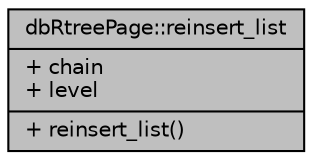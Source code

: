 digraph "dbRtreePage::reinsert_list"
{
 // INTERACTIVE_SVG=YES
 // LATEX_PDF_SIZE
  edge [fontname="Helvetica",fontsize="10",labelfontname="Helvetica",labelfontsize="10"];
  node [fontname="Helvetica",fontsize="10",shape=record];
  Node1 [label="{dbRtreePage::reinsert_list\n|+ chain\l+ level\l|+ reinsert_list()\l}",height=0.2,width=0.4,color="black", fillcolor="grey75", style="filled", fontcolor="black",tooltip=" "];
}

